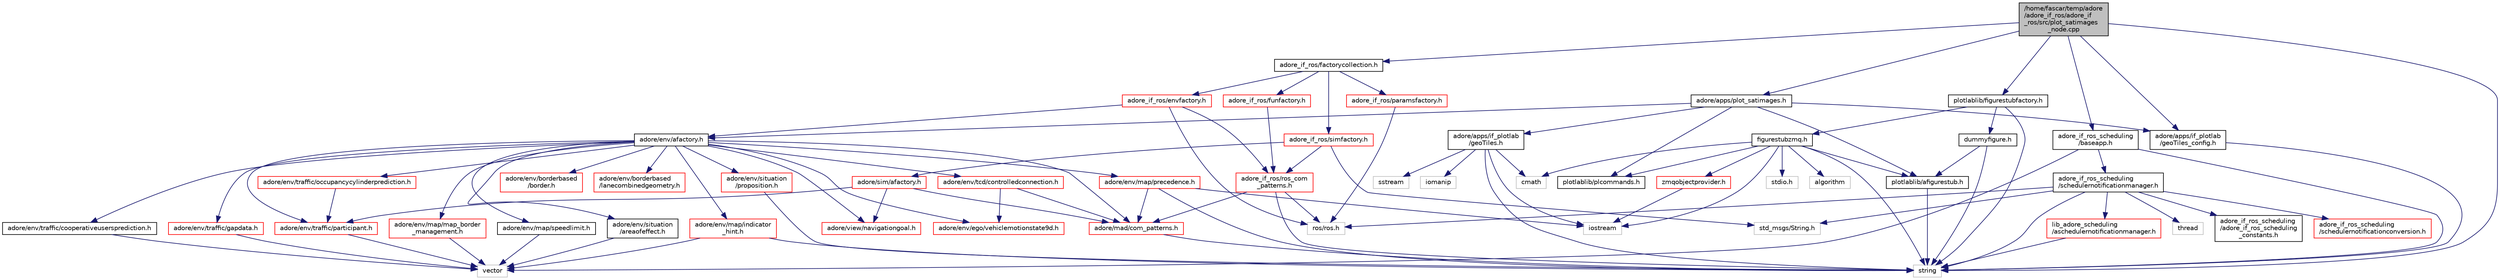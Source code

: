 digraph "/home/fascar/temp/adore/adore_if_ros/adore_if_ros/src/plot_satimages_node.cpp"
{
 // LATEX_PDF_SIZE
  edge [fontname="Helvetica",fontsize="10",labelfontname="Helvetica",labelfontsize="10"];
  node [fontname="Helvetica",fontsize="10",shape=record];
  Node1 [label="/home/fascar/temp/adore\l/adore_if_ros/adore_if\l_ros/src/plot_satimages\l_node.cpp",height=0.2,width=0.4,color="black", fillcolor="grey75", style="filled", fontcolor="black",tooltip=" "];
  Node1 -> Node2 [color="midnightblue",fontsize="10",style="solid",fontname="Helvetica"];
  Node2 [label="adore/apps/plot_satimages.h",height=0.2,width=0.4,color="black", fillcolor="white", style="filled",URL="$plot__satimages_8h.html",tooltip=" "];
  Node2 -> Node3 [color="midnightblue",fontsize="10",style="solid",fontname="Helvetica"];
  Node3 [label="adore/apps/if_plotlab\l/geoTiles.h",height=0.2,width=0.4,color="black", fillcolor="white", style="filled",URL="$geoTiles_8h.html",tooltip=" "];
  Node3 -> Node4 [color="midnightblue",fontsize="10",style="solid",fontname="Helvetica"];
  Node4 [label="cmath",height=0.2,width=0.4,color="grey75", fillcolor="white", style="filled",tooltip=" "];
  Node3 -> Node5 [color="midnightblue",fontsize="10",style="solid",fontname="Helvetica"];
  Node5 [label="string",height=0.2,width=0.4,color="grey75", fillcolor="white", style="filled",tooltip=" "];
  Node3 -> Node6 [color="midnightblue",fontsize="10",style="solid",fontname="Helvetica"];
  Node6 [label="sstream",height=0.2,width=0.4,color="grey75", fillcolor="white", style="filled",tooltip=" "];
  Node3 -> Node7 [color="midnightblue",fontsize="10",style="solid",fontname="Helvetica"];
  Node7 [label="iostream",height=0.2,width=0.4,color="grey75", fillcolor="white", style="filled",tooltip=" "];
  Node3 -> Node8 [color="midnightblue",fontsize="10",style="solid",fontname="Helvetica"];
  Node8 [label="iomanip",height=0.2,width=0.4,color="grey75", fillcolor="white", style="filled",tooltip=" "];
  Node2 -> Node9 [color="midnightblue",fontsize="10",style="solid",fontname="Helvetica"];
  Node9 [label="adore/apps/if_plotlab\l/geoTiles_config.h",height=0.2,width=0.4,color="black", fillcolor="white", style="filled",URL="$geoTiles__config_8h.html",tooltip=" "];
  Node9 -> Node5 [color="midnightblue",fontsize="10",style="solid",fontname="Helvetica"];
  Node2 -> Node10 [color="midnightblue",fontsize="10",style="solid",fontname="Helvetica"];
  Node10 [label="adore/env/afactory.h",height=0.2,width=0.4,color="black", fillcolor="white", style="filled",URL="$env_2include_2adore_2env_2afactory_8h.html",tooltip=" "];
  Node10 -> Node11 [color="midnightblue",fontsize="10",style="solid",fontname="Helvetica"];
  Node11 [label="adore/env/borderbased\l/border.h",height=0.2,width=0.4,color="red", fillcolor="white", style="filled",URL="$border_8h.html",tooltip=" "];
  Node10 -> Node45 [color="midnightblue",fontsize="10",style="solid",fontname="Helvetica"];
  Node45 [label="adore/view/navigationgoal.h",height=0.2,width=0.4,color="red", fillcolor="white", style="filled",URL="$navigationgoal_8h.html",tooltip=" "];
  Node10 -> Node47 [color="midnightblue",fontsize="10",style="solid",fontname="Helvetica"];
  Node47 [label="adore/env/ego/vehiclemotionstate9d.h",height=0.2,width=0.4,color="red", fillcolor="white", style="filled",URL="$env_2include_2adore_2env_2ego_2vehiclemotionstate9d_8h.html",tooltip=" "];
  Node10 -> Node48 [color="midnightblue",fontsize="10",style="solid",fontname="Helvetica"];
  Node48 [label="adore/env/traffic/participant.h",height=0.2,width=0.4,color="red", fillcolor="white", style="filled",URL="$participant_8h.html",tooltip=" "];
  Node48 -> Node31 [color="midnightblue",fontsize="10",style="solid",fontname="Helvetica"];
  Node31 [label="vector",height=0.2,width=0.4,color="grey75", fillcolor="white", style="filled",tooltip=" "];
  Node10 -> Node50 [color="midnightblue",fontsize="10",style="solid",fontname="Helvetica"];
  Node50 [label="adore/mad/com_patterns.h",height=0.2,width=0.4,color="red", fillcolor="white", style="filled",URL="$com__patterns_8h.html",tooltip=" "];
  Node50 -> Node5 [color="midnightblue",fontsize="10",style="solid",fontname="Helvetica"];
  Node10 -> Node52 [color="midnightblue",fontsize="10",style="solid",fontname="Helvetica"];
  Node52 [label="adore/env/map/precedence.h",height=0.2,width=0.4,color="red", fillcolor="white", style="filled",URL="$precedence_8h.html",tooltip=" "];
  Node52 -> Node50 [color="midnightblue",fontsize="10",style="solid",fontname="Helvetica"];
  Node52 -> Node5 [color="midnightblue",fontsize="10",style="solid",fontname="Helvetica"];
  Node52 -> Node7 [color="midnightblue",fontsize="10",style="solid",fontname="Helvetica"];
  Node10 -> Node54 [color="midnightblue",fontsize="10",style="solid",fontname="Helvetica"];
  Node54 [label="adore/env/map/map_border\l_management.h",height=0.2,width=0.4,color="red", fillcolor="white", style="filled",URL="$map__border__management_8h.html",tooltip=" "];
  Node54 -> Node31 [color="midnightblue",fontsize="10",style="solid",fontname="Helvetica"];
  Node10 -> Node65 [color="midnightblue",fontsize="10",style="solid",fontname="Helvetica"];
  Node65 [label="adore/env/situation\l/proposition.h",height=0.2,width=0.4,color="red", fillcolor="white", style="filled",URL="$proposition_8h.html",tooltip=" "];
  Node65 -> Node5 [color="midnightblue",fontsize="10",style="solid",fontname="Helvetica"];
  Node10 -> Node66 [color="midnightblue",fontsize="10",style="solid",fontname="Helvetica"];
  Node66 [label="adore/env/tcd/controlledconnection.h",height=0.2,width=0.4,color="red", fillcolor="white", style="filled",URL="$controlledconnection_8h.html",tooltip=" "];
  Node66 -> Node50 [color="midnightblue",fontsize="10",style="solid",fontname="Helvetica"];
  Node66 -> Node47 [color="midnightblue",fontsize="10",style="solid",fontname="Helvetica"];
  Node10 -> Node70 [color="midnightblue",fontsize="10",style="solid",fontname="Helvetica"];
  Node70 [label="adore/env/traffic/occupancycylinderprediction.h",height=0.2,width=0.4,color="red", fillcolor="white", style="filled",URL="$occupancycylinderprediction_8h.html",tooltip=" "];
  Node70 -> Node48 [color="midnightblue",fontsize="10",style="solid",fontname="Helvetica"];
  Node10 -> Node74 [color="midnightblue",fontsize="10",style="solid",fontname="Helvetica"];
  Node74 [label="adore/env/borderbased\l/lanecombinedgeometry.h",height=0.2,width=0.4,color="red", fillcolor="white", style="filled",URL="$lanecombinedgeometry_8h.html",tooltip=" "];
  Node10 -> Node81 [color="midnightblue",fontsize="10",style="solid",fontname="Helvetica"];
  Node81 [label="adore/env/map/speedlimit.h",height=0.2,width=0.4,color="black", fillcolor="white", style="filled",URL="$speedlimit_8h.html",tooltip=" "];
  Node81 -> Node31 [color="midnightblue",fontsize="10",style="solid",fontname="Helvetica"];
  Node10 -> Node82 [color="midnightblue",fontsize="10",style="solid",fontname="Helvetica"];
  Node82 [label="adore/env/situation\l/areaofeffect.h",height=0.2,width=0.4,color="black", fillcolor="white", style="filled",URL="$areaofeffect_8h.html",tooltip=" "];
  Node82 -> Node31 [color="midnightblue",fontsize="10",style="solid",fontname="Helvetica"];
  Node10 -> Node83 [color="midnightblue",fontsize="10",style="solid",fontname="Helvetica"];
  Node83 [label="adore/env/traffic/cooperativeusersprediction.h",height=0.2,width=0.4,color="black", fillcolor="white", style="filled",URL="$cooperativeusersprediction_8h.html",tooltip=" "];
  Node83 -> Node31 [color="midnightblue",fontsize="10",style="solid",fontname="Helvetica"];
  Node10 -> Node84 [color="midnightblue",fontsize="10",style="solid",fontname="Helvetica"];
  Node84 [label="adore/env/traffic/gapdata.h",height=0.2,width=0.4,color="red", fillcolor="white", style="filled",URL="$gapdata_8h.html",tooltip=" "];
  Node84 -> Node31 [color="midnightblue",fontsize="10",style="solid",fontname="Helvetica"];
  Node10 -> Node86 [color="midnightblue",fontsize="10",style="solid",fontname="Helvetica"];
  Node86 [label="adore/env/map/indicator\l_hint.h",height=0.2,width=0.4,color="red", fillcolor="white", style="filled",URL="$indicator__hint_8h.html",tooltip=" "];
  Node86 -> Node31 [color="midnightblue",fontsize="10",style="solid",fontname="Helvetica"];
  Node86 -> Node5 [color="midnightblue",fontsize="10",style="solid",fontname="Helvetica"];
  Node2 -> Node88 [color="midnightblue",fontsize="10",style="solid",fontname="Helvetica"];
  Node88 [label="plotlablib/afigurestub.h",height=0.2,width=0.4,color="black", fillcolor="white", style="filled",URL="$afigurestub_8h.html",tooltip=" "];
  Node88 -> Node5 [color="midnightblue",fontsize="10",style="solid",fontname="Helvetica"];
  Node2 -> Node89 [color="midnightblue",fontsize="10",style="solid",fontname="Helvetica"];
  Node89 [label="plotlablib/plcommands.h",height=0.2,width=0.4,color="black", fillcolor="white", style="filled",URL="$plcommands_8h.html",tooltip=" "];
  Node1 -> Node9 [color="midnightblue",fontsize="10",style="solid",fontname="Helvetica"];
  Node1 -> Node90 [color="midnightblue",fontsize="10",style="solid",fontname="Helvetica"];
  Node90 [label="plotlablib/figurestubfactory.h",height=0.2,width=0.4,color="black", fillcolor="white", style="filled",URL="$figurestubfactory_8h.html",tooltip=" "];
  Node90 -> Node91 [color="midnightblue",fontsize="10",style="solid",fontname="Helvetica"];
  Node91 [label="figurestubzmq.h",height=0.2,width=0.4,color="black", fillcolor="white", style="filled",URL="$figurestubzmq_8h.html",tooltip=" "];
  Node91 -> Node92 [color="midnightblue",fontsize="10",style="solid",fontname="Helvetica"];
  Node92 [label="zmqobjectprovider.h",height=0.2,width=0.4,color="red", fillcolor="white", style="filled",URL="$zmqobjectprovider_8h.html",tooltip=" "];
  Node92 -> Node7 [color="midnightblue",fontsize="10",style="solid",fontname="Helvetica"];
  Node91 -> Node89 [color="midnightblue",fontsize="10",style="solid",fontname="Helvetica"];
  Node91 -> Node88 [color="midnightblue",fontsize="10",style="solid",fontname="Helvetica"];
  Node91 -> Node18 [color="midnightblue",fontsize="10",style="solid",fontname="Helvetica"];
  Node18 [label="algorithm",height=0.2,width=0.4,color="grey75", fillcolor="white", style="filled",tooltip=" "];
  Node91 -> Node5 [color="midnightblue",fontsize="10",style="solid",fontname="Helvetica"];
  Node91 -> Node23 [color="midnightblue",fontsize="10",style="solid",fontname="Helvetica"];
  Node23 [label="stdio.h",height=0.2,width=0.4,color="grey75", fillcolor="white", style="filled",tooltip=" "];
  Node91 -> Node7 [color="midnightblue",fontsize="10",style="solid",fontname="Helvetica"];
  Node91 -> Node4 [color="midnightblue",fontsize="10",style="solid",fontname="Helvetica"];
  Node90 -> Node94 [color="midnightblue",fontsize="10",style="solid",fontname="Helvetica"];
  Node94 [label="dummyfigure.h",height=0.2,width=0.4,color="black", fillcolor="white", style="filled",URL="$dummyfigure_8h.html",tooltip=" "];
  Node94 -> Node5 [color="midnightblue",fontsize="10",style="solid",fontname="Helvetica"];
  Node94 -> Node88 [color="midnightblue",fontsize="10",style="solid",fontname="Helvetica"];
  Node90 -> Node5 [color="midnightblue",fontsize="10",style="solid",fontname="Helvetica"];
  Node1 -> Node95 [color="midnightblue",fontsize="10",style="solid",fontname="Helvetica"];
  Node95 [label="adore_if_ros_scheduling\l/baseapp.h",height=0.2,width=0.4,color="black", fillcolor="white", style="filled",URL="$baseapp_8h.html",tooltip=" "];
  Node95 -> Node96 [color="midnightblue",fontsize="10",style="solid",fontname="Helvetica"];
  Node96 [label="adore_if_ros_scheduling\l/schedulernotificationmanager.h",height=0.2,width=0.4,color="black", fillcolor="white", style="filled",URL="$schedulernotificationmanager_8h.html",tooltip=" "];
  Node96 -> Node97 [color="midnightblue",fontsize="10",style="solid",fontname="Helvetica"];
  Node97 [label="adore_if_ros_scheduling\l/adore_if_ros_scheduling\l_constants.h",height=0.2,width=0.4,color="black", fillcolor="white", style="filled",URL="$adore__if__ros__scheduling__constants_8h.html",tooltip=" "];
  Node96 -> Node98 [color="midnightblue",fontsize="10",style="solid",fontname="Helvetica"];
  Node98 [label="adore_if_ros_scheduling\l/schedulernotificationconversion.h",height=0.2,width=0.4,color="red", fillcolor="white", style="filled",URL="$schedulernotificationconversion_8h.html",tooltip=" "];
  Node96 -> Node103 [color="midnightblue",fontsize="10",style="solid",fontname="Helvetica"];
  Node103 [label="lib_adore_scheduling\l/aschedulernotificationmanager.h",height=0.2,width=0.4,color="red", fillcolor="white", style="filled",URL="$aschedulernotificationmanager_8h.html",tooltip=" "];
  Node103 -> Node5 [color="midnightblue",fontsize="10",style="solid",fontname="Helvetica"];
  Node96 -> Node104 [color="midnightblue",fontsize="10",style="solid",fontname="Helvetica"];
  Node104 [label="ros/ros.h",height=0.2,width=0.4,color="grey75", fillcolor="white", style="filled",tooltip=" "];
  Node96 -> Node105 [color="midnightblue",fontsize="10",style="solid",fontname="Helvetica"];
  Node105 [label="std_msgs/String.h",height=0.2,width=0.4,color="grey75", fillcolor="white", style="filled",tooltip=" "];
  Node96 -> Node5 [color="midnightblue",fontsize="10",style="solid",fontname="Helvetica"];
  Node96 -> Node106 [color="midnightblue",fontsize="10",style="solid",fontname="Helvetica"];
  Node106 [label="thread",height=0.2,width=0.4,color="grey75", fillcolor="white", style="filled",tooltip=" "];
  Node95 -> Node5 [color="midnightblue",fontsize="10",style="solid",fontname="Helvetica"];
  Node95 -> Node31 [color="midnightblue",fontsize="10",style="solid",fontname="Helvetica"];
  Node1 -> Node107 [color="midnightblue",fontsize="10",style="solid",fontname="Helvetica"];
  Node107 [label="adore_if_ros/factorycollection.h",height=0.2,width=0.4,color="black", fillcolor="white", style="filled",URL="$factorycollection_8h.html",tooltip=" "];
  Node107 -> Node108 [color="midnightblue",fontsize="10",style="solid",fontname="Helvetica"];
  Node108 [label="adore_if_ros/simfactory.h",height=0.2,width=0.4,color="red", fillcolor="white", style="filled",URL="$simfactory_8h.html",tooltip=" "];
  Node108 -> Node109 [color="midnightblue",fontsize="10",style="solid",fontname="Helvetica"];
  Node109 [label="adore/sim/afactory.h",height=0.2,width=0.4,color="red", fillcolor="white", style="filled",URL="$sim_2include_2adore_2sim_2afactory_8h.html",tooltip=" "];
  Node109 -> Node50 [color="midnightblue",fontsize="10",style="solid",fontname="Helvetica"];
  Node109 -> Node45 [color="midnightblue",fontsize="10",style="solid",fontname="Helvetica"];
  Node109 -> Node48 [color="midnightblue",fontsize="10",style="solid",fontname="Helvetica"];
  Node108 -> Node127 [color="midnightblue",fontsize="10",style="solid",fontname="Helvetica"];
  Node127 [label="adore_if_ros/ros_com\l_patterns.h",height=0.2,width=0.4,color="red", fillcolor="white", style="filled",URL="$ros__com__patterns_8h.html",tooltip=" "];
  Node127 -> Node50 [color="midnightblue",fontsize="10",style="solid",fontname="Helvetica"];
  Node127 -> Node104 [color="midnightblue",fontsize="10",style="solid",fontname="Helvetica"];
  Node127 -> Node5 [color="midnightblue",fontsize="10",style="solid",fontname="Helvetica"];
  Node108 -> Node105 [color="midnightblue",fontsize="10",style="solid",fontname="Helvetica"];
  Node107 -> Node193 [color="midnightblue",fontsize="10",style="solid",fontname="Helvetica"];
  Node193 [label="adore_if_ros/envfactory.h",height=0.2,width=0.4,color="red", fillcolor="white", style="filled",URL="$envfactory_8h.html",tooltip=" "];
  Node193 -> Node104 [color="midnightblue",fontsize="10",style="solid",fontname="Helvetica"];
  Node193 -> Node10 [color="midnightblue",fontsize="10",style="solid",fontname="Helvetica"];
  Node193 -> Node127 [color="midnightblue",fontsize="10",style="solid",fontname="Helvetica"];
  Node107 -> Node232 [color="midnightblue",fontsize="10",style="solid",fontname="Helvetica"];
  Node232 [label="adore_if_ros/paramsfactory.h",height=0.2,width=0.4,color="red", fillcolor="white", style="filled",URL="$paramsfactory_8h.html",tooltip=" "];
  Node232 -> Node104 [color="midnightblue",fontsize="10",style="solid",fontname="Helvetica"];
  Node107 -> Node254 [color="midnightblue",fontsize="10",style="solid",fontname="Helvetica"];
  Node254 [label="adore_if_ros/funfactory.h",height=0.2,width=0.4,color="red", fillcolor="white", style="filled",URL="$funfactory_8h.html",tooltip=" "];
  Node254 -> Node127 [color="midnightblue",fontsize="10",style="solid",fontname="Helvetica"];
  Node1 -> Node5 [color="midnightblue",fontsize="10",style="solid",fontname="Helvetica"];
}

